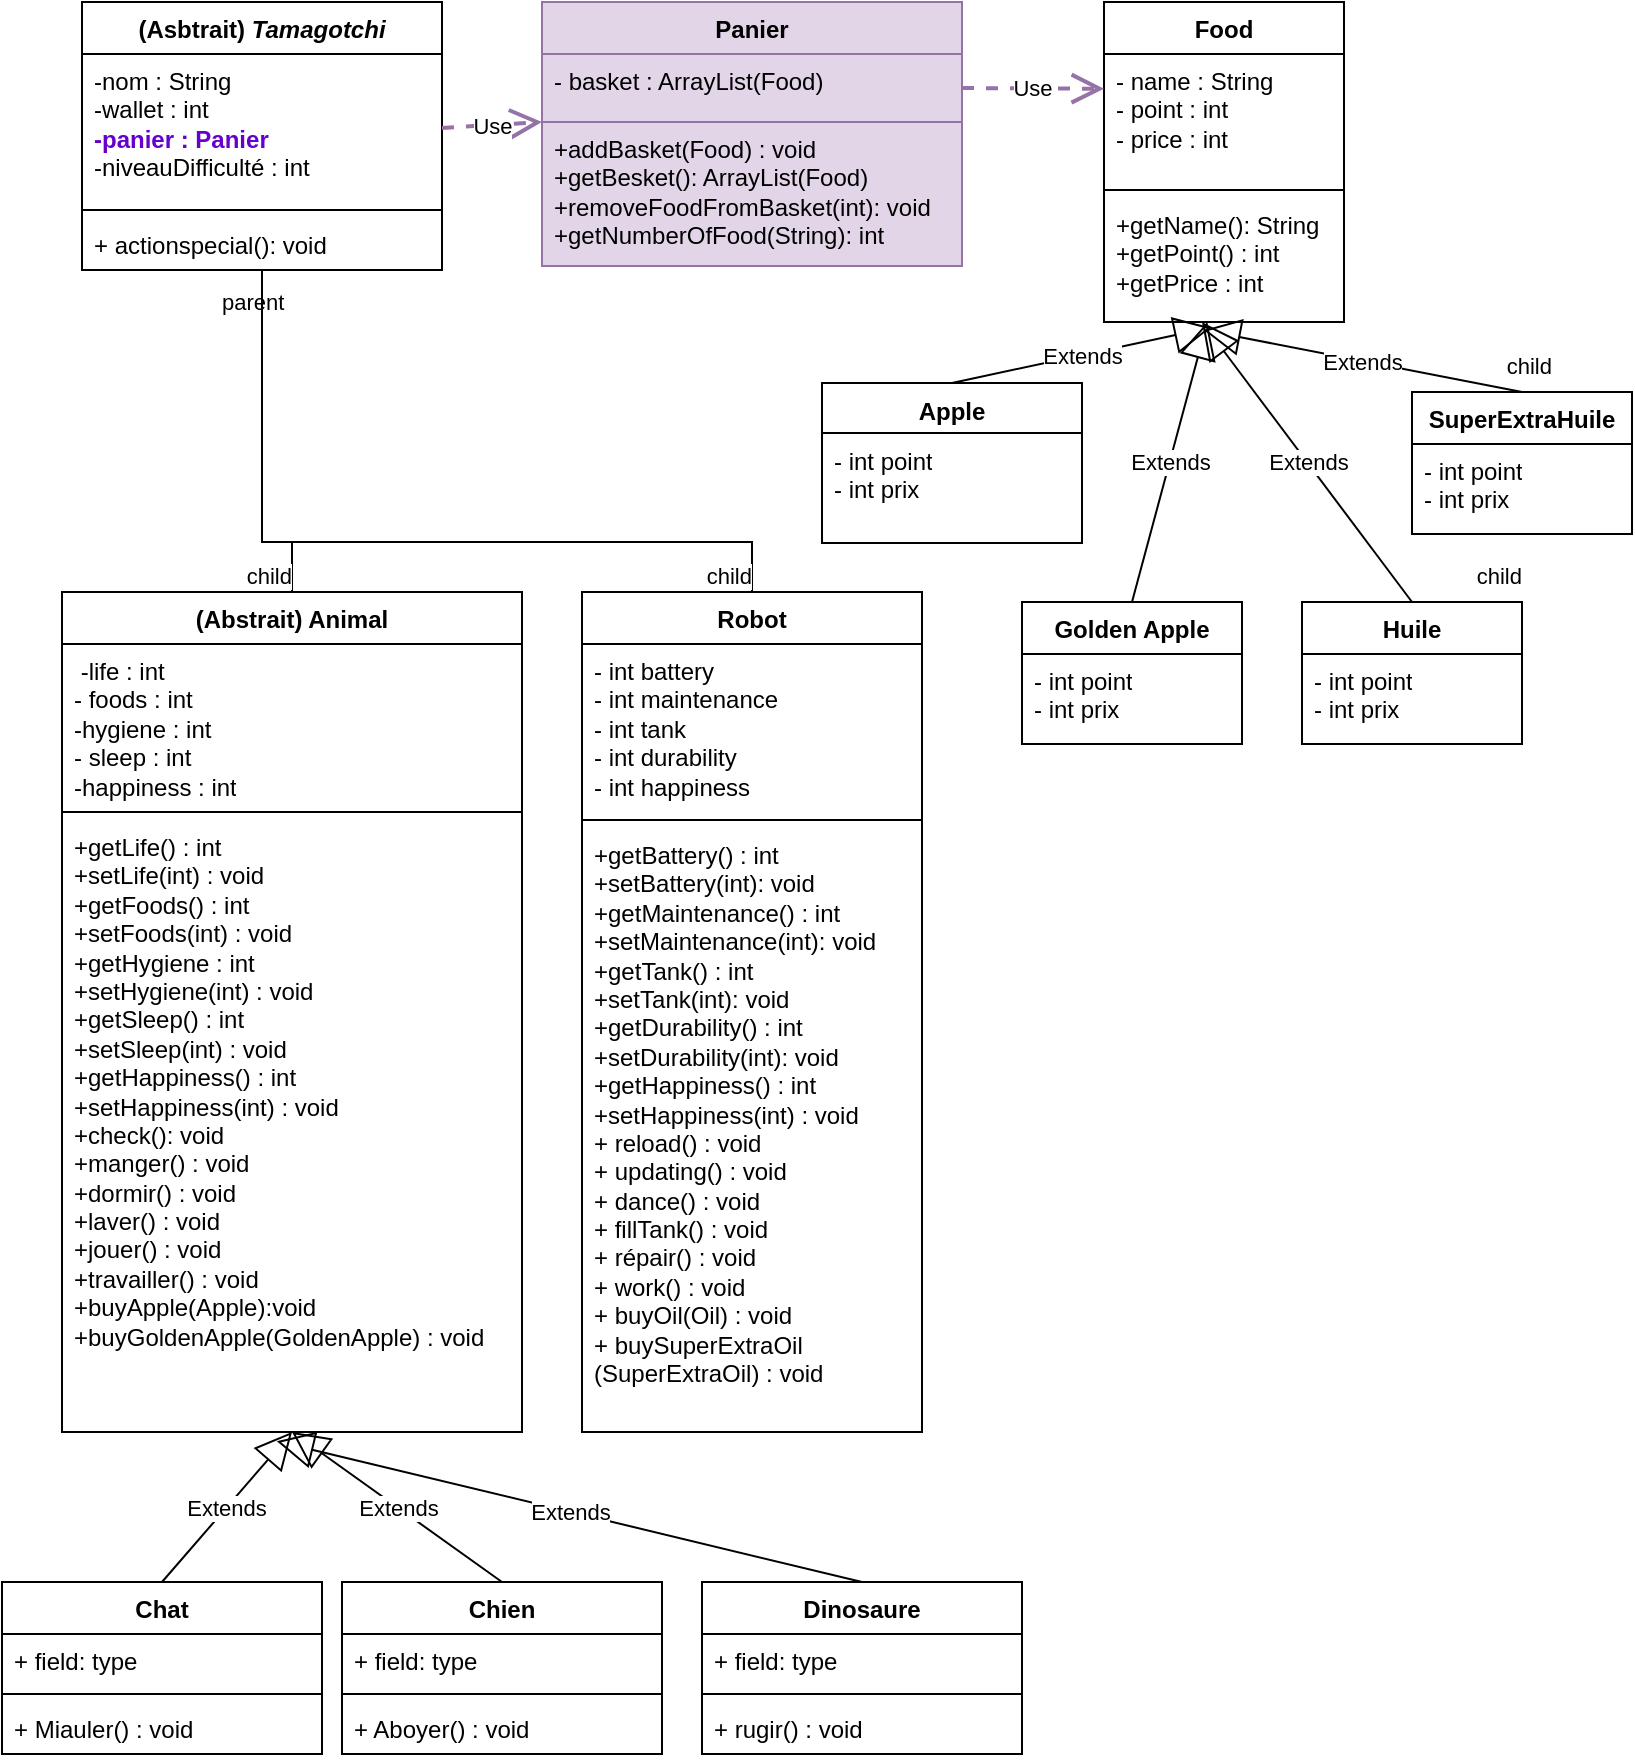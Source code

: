 <mxfile version="22.1.11" type="github">
  <diagram id="AY7ozsb0nTxLQEQO-qp8" name="Page-2">
    <mxGraphModel dx="819" dy="427" grid="1" gridSize="10" guides="1" tooltips="1" connect="1" arrows="1" fold="1" page="1" pageScale="1" pageWidth="827" pageHeight="1169" math="0" shadow="0">
      <root>
        <mxCell id="0" />
        <mxCell id="1" parent="0" />
        <mxCell id="iNTnJNL07J0__oHAqCpz-1" value="(Asbtrait)&amp;nbsp;&lt;i&gt;Tamagotchi&lt;/i&gt;" style="swimlane;fontStyle=1;align=center;verticalAlign=top;childLayout=stackLayout;horizontal=1;startSize=26;horizontalStack=0;resizeParent=1;resizeParentMax=0;resizeLast=0;collapsible=1;marginBottom=0;whiteSpace=wrap;html=1;" parent="1" vertex="1">
          <mxGeometry x="50" y="10" width="180" height="134" as="geometry" />
        </mxCell>
        <mxCell id="iNTnJNL07J0__oHAqCpz-2" value="&lt;div&gt;-nom : String&lt;/div&gt;&lt;div&gt;-wallet : int&lt;/div&gt;&lt;div&gt;&lt;font color=&quot;#6600cc&quot;&gt;&lt;b&gt;-panier : Panier&lt;/b&gt;&lt;/font&gt;&lt;br&gt;&lt;/div&gt;&lt;div&gt;-niveauDifficulté : int&lt;/div&gt;" style="text;strokeColor=none;fillColor=none;align=left;verticalAlign=top;spacingLeft=4;spacingRight=4;overflow=hidden;rotatable=0;points=[[0,0.5],[1,0.5]];portConstraint=eastwest;whiteSpace=wrap;html=1;" parent="iNTnJNL07J0__oHAqCpz-1" vertex="1">
          <mxGeometry y="26" width="180" height="74" as="geometry" />
        </mxCell>
        <mxCell id="iNTnJNL07J0__oHAqCpz-3" value="" style="line;strokeWidth=1;fillColor=none;align=left;verticalAlign=middle;spacingTop=-1;spacingLeft=3;spacingRight=3;rotatable=0;labelPosition=right;points=[];portConstraint=eastwest;strokeColor=inherit;" parent="iNTnJNL07J0__oHAqCpz-1" vertex="1">
          <mxGeometry y="100" width="180" height="8" as="geometry" />
        </mxCell>
        <mxCell id="iNTnJNL07J0__oHAqCpz-4" value="+ actionspecial(): void" style="text;strokeColor=none;fillColor=none;align=left;verticalAlign=top;spacingLeft=4;spacingRight=4;overflow=hidden;rotatable=0;points=[[0,0.5],[1,0.5]];portConstraint=eastwest;whiteSpace=wrap;html=1;" parent="iNTnJNL07J0__oHAqCpz-1" vertex="1">
          <mxGeometry y="108" width="180" height="26" as="geometry" />
        </mxCell>
        <mxCell id="iNTnJNL07J0__oHAqCpz-5" value="Dinosaure" style="swimlane;fontStyle=1;align=center;verticalAlign=top;childLayout=stackLayout;horizontal=1;startSize=26;horizontalStack=0;resizeParent=1;resizeParentMax=0;resizeLast=0;collapsible=1;marginBottom=0;whiteSpace=wrap;html=1;" parent="1" vertex="1">
          <mxGeometry x="360" y="800.0" width="160" height="86" as="geometry" />
        </mxCell>
        <mxCell id="iNTnJNL07J0__oHAqCpz-6" value="+ field: type" style="text;strokeColor=none;fillColor=none;align=left;verticalAlign=top;spacingLeft=4;spacingRight=4;overflow=hidden;rotatable=0;points=[[0,0.5],[1,0.5]];portConstraint=eastwest;whiteSpace=wrap;html=1;" parent="iNTnJNL07J0__oHAqCpz-5" vertex="1">
          <mxGeometry y="26" width="160" height="26" as="geometry" />
        </mxCell>
        <mxCell id="iNTnJNL07J0__oHAqCpz-7" value="" style="line;strokeWidth=1;fillColor=none;align=left;verticalAlign=middle;spacingTop=-1;spacingLeft=3;spacingRight=3;rotatable=0;labelPosition=right;points=[];portConstraint=eastwest;strokeColor=inherit;" parent="iNTnJNL07J0__oHAqCpz-5" vertex="1">
          <mxGeometry y="52" width="160" height="8" as="geometry" />
        </mxCell>
        <mxCell id="iNTnJNL07J0__oHAqCpz-8" value="+ rugir() : void" style="text;strokeColor=none;fillColor=none;align=left;verticalAlign=top;spacingLeft=4;spacingRight=4;overflow=hidden;rotatable=0;points=[[0,0.5],[1,0.5]];portConstraint=eastwest;whiteSpace=wrap;html=1;" parent="iNTnJNL07J0__oHAqCpz-5" vertex="1">
          <mxGeometry y="60" width="160" height="26" as="geometry" />
        </mxCell>
        <mxCell id="iNTnJNL07J0__oHAqCpz-9" value="Robot" style="swimlane;fontStyle=1;align=center;verticalAlign=top;childLayout=stackLayout;horizontal=1;startSize=26;horizontalStack=0;resizeParent=1;resizeParentMax=0;resizeLast=0;collapsible=1;marginBottom=0;whiteSpace=wrap;html=1;" parent="1" vertex="1">
          <mxGeometry x="300" y="305.0" width="170" height="420" as="geometry" />
        </mxCell>
        <mxCell id="iNTnJNL07J0__oHAqCpz-10" value="- int battery&lt;br&gt;- int&amp;nbsp;maintenance&lt;br&gt;- int tank&lt;br&gt;- int durability&lt;br&gt;- int happiness" style="text;strokeColor=none;fillColor=none;align=left;verticalAlign=top;spacingLeft=4;spacingRight=4;overflow=hidden;rotatable=0;points=[[0,0.5],[1,0.5]];portConstraint=eastwest;whiteSpace=wrap;html=1;" parent="iNTnJNL07J0__oHAqCpz-9" vertex="1">
          <mxGeometry y="26" width="170" height="84" as="geometry" />
        </mxCell>
        <mxCell id="iNTnJNL07J0__oHAqCpz-11" value="" style="line;strokeWidth=1;fillColor=none;align=left;verticalAlign=middle;spacingTop=-1;spacingLeft=3;spacingRight=3;rotatable=0;labelPosition=right;points=[];portConstraint=eastwest;strokeColor=inherit;" parent="iNTnJNL07J0__oHAqCpz-9" vertex="1">
          <mxGeometry y="110" width="170" height="8" as="geometry" />
        </mxCell>
        <mxCell id="iNTnJNL07J0__oHAqCpz-12" value="+getBattery() : int&lt;br&gt;+setBattery(int): void&lt;br&gt;+getMaintenance() : int&lt;br style=&quot;border-color: var(--border-color);&quot;&gt;+setMaintenance(int): void&lt;br&gt;+getTank() : int&lt;br style=&quot;border-color: var(--border-color);&quot;&gt;+setTank(int): void&lt;br&gt;+getDurability() : int&lt;br style=&quot;border-color: var(--border-color);&quot;&gt;+setDurability(int): void&lt;br&gt;&lt;div style=&quot;border-color: var(--border-color);&quot;&gt;+getHappiness() : int&lt;br style=&quot;border-color: var(--border-color);&quot;&gt;&lt;/div&gt;+setHappiness(int) : void&lt;br&gt;+ reload() : void&lt;br&gt;&lt;div&gt;+ updating() : void&lt;/div&gt;+ dance() : void&lt;br&gt;+ fillTank() : void&lt;br&gt;+ répair() : void&lt;br&gt;+ work() : void&lt;br&gt;+ buyOil(Oil) : void&lt;br&gt;+ buySuperExtraOil (SuperExtraOil) : void" style="text;strokeColor=none;fillColor=none;align=left;verticalAlign=top;spacingLeft=4;spacingRight=4;overflow=hidden;rotatable=0;points=[[0,0.5],[1,0.5]];portConstraint=eastwest;whiteSpace=wrap;html=1;" parent="iNTnJNL07J0__oHAqCpz-9" vertex="1">
          <mxGeometry y="118" width="170" height="302" as="geometry" />
        </mxCell>
        <mxCell id="iNTnJNL07J0__oHAqCpz-13" value="(Abstrait) Animal" style="swimlane;fontStyle=1;align=center;verticalAlign=top;childLayout=stackLayout;horizontal=1;startSize=26;horizontalStack=0;resizeParent=1;resizeParentMax=0;resizeLast=0;collapsible=1;marginBottom=0;whiteSpace=wrap;html=1;" parent="1" vertex="1">
          <mxGeometry x="40" y="305.0" width="230" height="420" as="geometry" />
        </mxCell>
        <mxCell id="iNTnJNL07J0__oHAqCpz-14" value="&lt;div&gt;&amp;nbsp;-life : int&lt;br&gt;&lt;/div&gt;&lt;div&gt;- foods : int&lt;/div&gt;&lt;div&gt;-hygiene : int&lt;/div&gt;&lt;div&gt;- sleep : int&lt;/div&gt;&lt;div&gt;-happiness : int&lt;br&gt;&lt;/div&gt;&lt;div&gt;&lt;br&gt;&lt;/div&gt;" style="text;strokeColor=none;fillColor=none;align=left;verticalAlign=top;spacingLeft=4;spacingRight=4;overflow=hidden;rotatable=0;points=[[0,0.5],[1,0.5]];portConstraint=eastwest;whiteSpace=wrap;html=1;" parent="iNTnJNL07J0__oHAqCpz-13" vertex="1">
          <mxGeometry y="26" width="230" height="80" as="geometry" />
        </mxCell>
        <mxCell id="iNTnJNL07J0__oHAqCpz-15" value="" style="line;strokeWidth=1;fillColor=none;align=left;verticalAlign=middle;spacingTop=-1;spacingLeft=3;spacingRight=3;rotatable=0;labelPosition=right;points=[];portConstraint=eastwest;strokeColor=inherit;" parent="iNTnJNL07J0__oHAqCpz-13" vertex="1">
          <mxGeometry y="106" width="230" height="8" as="geometry" />
        </mxCell>
        <mxCell id="iNTnJNL07J0__oHAqCpz-16" value="&lt;div&gt;+getLife() : int&lt;br&gt;&lt;/div&gt;&lt;div&gt;+setLife(int) : void&lt;/div&gt;&lt;div&gt;&lt;div&gt;+getFoods() : int&lt;br&gt;&lt;/div&gt;+setFoods(int) : void&lt;/div&gt;&lt;div&gt;&lt;div&gt;+getHygiene : int&lt;br&gt;&lt;/div&gt;+setHygiene(int) : void&lt;/div&gt;&lt;div&gt;&lt;div&gt;+getSleep() : int&lt;br&gt;&lt;/div&gt;+setSleep(int) : void&lt;/div&gt;&lt;div&gt;&lt;div&gt;+getHappiness() : int&lt;br&gt;&lt;/div&gt;+setHappiness(int) : void&lt;/div&gt;&lt;div&gt;+check(): void&lt;br&gt;&lt;/div&gt;&lt;div&gt;+manger() : void&lt;/div&gt;&lt;div&gt;+dormir() : void&lt;/div&gt;&lt;div&gt;+laver() : void&lt;/div&gt;&lt;div&gt;+jouer() : void&lt;/div&gt;&lt;div&gt;+travailler() : void&lt;br&gt;&lt;/div&gt;&lt;div&gt;+buyApple(Apple):void&lt;/div&gt;&lt;div&gt;+buyGoldenApple(GoldenApple) : void&lt;/div&gt;&lt;div&gt;&lt;br&gt;&lt;/div&gt;" style="text;strokeColor=none;fillColor=none;align=left;verticalAlign=top;spacingLeft=4;spacingRight=4;overflow=hidden;rotatable=0;points=[[0,0.5],[1,0.5]];portConstraint=eastwest;whiteSpace=wrap;html=1;" parent="iNTnJNL07J0__oHAqCpz-13" vertex="1">
          <mxGeometry y="114" width="230" height="306" as="geometry" />
        </mxCell>
        <mxCell id="iNTnJNL07J0__oHAqCpz-18" value="" style="endArrow=none;html=1;edgeStyle=orthogonalEdgeStyle;rounded=0;exitX=0.5;exitY=1;exitDx=0;exitDy=0;entryX=0.5;entryY=0;entryDx=0;entryDy=0;" parent="1" source="iNTnJNL07J0__oHAqCpz-1" target="iNTnJNL07J0__oHAqCpz-9" edge="1">
          <mxGeometry relative="1" as="geometry">
            <mxPoint x="411" y="480" as="sourcePoint" />
            <mxPoint x="571" y="480" as="targetPoint" />
            <Array as="points">
              <mxPoint x="140" y="280" />
              <mxPoint x="385" y="280" />
            </Array>
          </mxGeometry>
        </mxCell>
        <mxCell id="iNTnJNL07J0__oHAqCpz-19" value="parent" style="edgeLabel;resizable=0;html=1;align=left;verticalAlign=bottom;" parent="iNTnJNL07J0__oHAqCpz-18" connectable="0" vertex="1">
          <mxGeometry x="-1" relative="1" as="geometry">
            <mxPoint x="-22" y="24" as="offset" />
          </mxGeometry>
        </mxCell>
        <mxCell id="iNTnJNL07J0__oHAqCpz-20" value="child" style="edgeLabel;resizable=0;html=1;align=right;verticalAlign=bottom;" parent="iNTnJNL07J0__oHAqCpz-18" connectable="0" vertex="1">
          <mxGeometry x="1" relative="1" as="geometry" />
        </mxCell>
        <mxCell id="iNTnJNL07J0__oHAqCpz-22" value="" style="endArrow=none;html=1;edgeStyle=orthogonalEdgeStyle;rounded=0;entryX=0.5;entryY=0;entryDx=0;entryDy=0;exitX=0.5;exitY=1.231;exitDx=0;exitDy=0;exitPerimeter=0;" parent="1" source="iNTnJNL07J0__oHAqCpz-4" target="iNTnJNL07J0__oHAqCpz-13" edge="1">
          <mxGeometry relative="1" as="geometry">
            <mxPoint x="381" y="350" as="sourcePoint" />
            <mxPoint x="530.5" y="464" as="targetPoint" />
            <Array as="points">
              <mxPoint x="140" y="280" />
              <mxPoint x="155" y="280" />
            </Array>
          </mxGeometry>
        </mxCell>
        <mxCell id="iNTnJNL07J0__oHAqCpz-24" value="child" style="edgeLabel;resizable=0;html=1;align=right;verticalAlign=bottom;" parent="iNTnJNL07J0__oHAqCpz-22" connectable="0" vertex="1">
          <mxGeometry x="1" relative="1" as="geometry" />
        </mxCell>
        <mxCell id="CEjjNatdGJ-OlO1aCKFO-7" value="Food" style="swimlane;fontStyle=1;align=center;verticalAlign=top;childLayout=stackLayout;horizontal=1;startSize=26;horizontalStack=0;resizeParent=1;resizeParentMax=0;resizeLast=0;collapsible=1;marginBottom=0;whiteSpace=wrap;html=1;" parent="1" vertex="1">
          <mxGeometry x="561" y="10" width="120" height="160" as="geometry" />
        </mxCell>
        <mxCell id="CEjjNatdGJ-OlO1aCKFO-8" value="&lt;div&gt;- name : String&lt;/div&gt;&lt;div&gt;- point : int&lt;/div&gt;&lt;div&gt;- price : int&lt;/div&gt;&lt;div&gt;&lt;br&gt;&lt;/div&gt;" style="text;strokeColor=none;fillColor=none;align=left;verticalAlign=top;spacingLeft=4;spacingRight=4;overflow=hidden;rotatable=0;points=[[0,0.5],[1,0.5]];portConstraint=eastwest;whiteSpace=wrap;html=1;" parent="CEjjNatdGJ-OlO1aCKFO-7" vertex="1">
          <mxGeometry y="26" width="120" height="64" as="geometry" />
        </mxCell>
        <mxCell id="CEjjNatdGJ-OlO1aCKFO-9" value="" style="line;strokeWidth=1;fillColor=none;align=left;verticalAlign=middle;spacingTop=-1;spacingLeft=3;spacingRight=3;rotatable=0;labelPosition=right;points=[];portConstraint=eastwest;strokeColor=inherit;" parent="CEjjNatdGJ-OlO1aCKFO-7" vertex="1">
          <mxGeometry y="90" width="120" height="8" as="geometry" />
        </mxCell>
        <mxCell id="CEjjNatdGJ-OlO1aCKFO-10" value="+getName(): String&lt;br&gt;+getPoint() : int&lt;br&gt;+getPrice : int" style="text;strokeColor=none;fillColor=none;align=left;verticalAlign=top;spacingLeft=4;spacingRight=4;overflow=hidden;rotatable=0;points=[[0,0.5],[1,0.5]];portConstraint=eastwest;whiteSpace=wrap;html=1;" parent="CEjjNatdGJ-OlO1aCKFO-7" vertex="1">
          <mxGeometry y="98" width="120" height="62" as="geometry" />
        </mxCell>
        <mxCell id="ASStj21WZhXskgtz9LRV-4" value="Use" style="endArrow=open;endSize=12;dashed=1;html=1;rounded=0;exitX=1;exitY=0.5;exitDx=0;exitDy=0;entryX=0;entryY=1;entryDx=0;entryDy=0;entryPerimeter=0;fillColor=#e1d5e7;strokeColor=#9673a6;strokeWidth=2;" parent="1" source="iNTnJNL07J0__oHAqCpz-2" target="9IzJ909Mdul8Qvxwqwon-3" edge="1">
          <mxGeometry width="160" relative="1" as="geometry">
            <mxPoint x="381" y="125.5" as="sourcePoint" />
            <mxPoint x="541" y="125.5" as="targetPoint" />
          </mxGeometry>
        </mxCell>
        <mxCell id="sQ2lsA5SrDhZzwlBG9KV-1" value="Apple" style="swimlane;fontStyle=1;align=center;verticalAlign=top;childLayout=stackLayout;horizontal=1;startSize=25;horizontalStack=0;resizeParent=1;resizeParentMax=0;resizeLast=0;collapsible=1;marginBottom=0;whiteSpace=wrap;html=1;" parent="1" vertex="1">
          <mxGeometry x="420" y="200.5" width="130" height="80" as="geometry" />
        </mxCell>
        <mxCell id="U9jXz20Q9tP8qIRhCo3V-4" value="- int point&lt;br&gt;- int&amp;nbsp;prix" style="text;strokeColor=none;fillColor=none;align=left;verticalAlign=top;spacingLeft=4;spacingRight=4;overflow=hidden;rotatable=0;points=[[0,0.5],[1,0.5]];portConstraint=eastwest;whiteSpace=wrap;html=1;" parent="sQ2lsA5SrDhZzwlBG9KV-1" vertex="1">
          <mxGeometry y="25" width="130" height="55" as="geometry" />
        </mxCell>
        <mxCell id="sQ2lsA5SrDhZzwlBG9KV-5" value="Golden Apple" style="swimlane;fontStyle=1;align=center;verticalAlign=top;childLayout=stackLayout;horizontal=1;startSize=26;horizontalStack=0;resizeParent=1;resizeParentMax=0;resizeLast=0;collapsible=1;marginBottom=0;whiteSpace=wrap;html=1;" parent="1" vertex="1">
          <mxGeometry x="520" y="310" width="110" height="71" as="geometry" />
        </mxCell>
        <mxCell id="U9jXz20Q9tP8qIRhCo3V-11" value="- int point&lt;br&gt;- int&amp;nbsp;prix" style="text;strokeColor=none;fillColor=none;align=left;verticalAlign=top;spacingLeft=4;spacingRight=4;overflow=hidden;rotatable=0;points=[[0,0.5],[1,0.5]];portConstraint=eastwest;whiteSpace=wrap;html=1;" parent="sQ2lsA5SrDhZzwlBG9KV-5" vertex="1">
          <mxGeometry y="26" width="110" height="45" as="geometry" />
        </mxCell>
        <mxCell id="qF5ad3Vx4evk81rrMBcD-9" value="Huile" style="swimlane;fontStyle=1;align=center;verticalAlign=top;childLayout=stackLayout;horizontal=1;startSize=26;horizontalStack=0;resizeParent=1;resizeParentMax=0;resizeLast=0;collapsible=1;marginBottom=0;whiteSpace=wrap;html=1;" parent="1" vertex="1">
          <mxGeometry x="660" y="310" width="110" height="71" as="geometry" />
        </mxCell>
        <mxCell id="U9jXz20Q9tP8qIRhCo3V-13" value="- int point&lt;br&gt;- int&amp;nbsp;prix" style="text;strokeColor=none;fillColor=none;align=left;verticalAlign=top;spacingLeft=4;spacingRight=4;overflow=hidden;rotatable=0;points=[[0,0.5],[1,0.5]];portConstraint=eastwest;whiteSpace=wrap;html=1;" parent="qF5ad3Vx4evk81rrMBcD-9" vertex="1">
          <mxGeometry y="26" width="110" height="45" as="geometry" />
        </mxCell>
        <mxCell id="qF5ad3Vx4evk81rrMBcD-11" value="SuperExtraHuile" style="swimlane;fontStyle=1;align=center;verticalAlign=top;childLayout=stackLayout;horizontal=1;startSize=26;horizontalStack=0;resizeParent=1;resizeParentMax=0;resizeLast=0;collapsible=1;marginBottom=0;whiteSpace=wrap;html=1;" parent="1" vertex="1">
          <mxGeometry x="715" y="205" width="110" height="71" as="geometry" />
        </mxCell>
        <mxCell id="U9jXz20Q9tP8qIRhCo3V-12" value="- int point&lt;br&gt;- int&amp;nbsp;prix" style="text;strokeColor=none;fillColor=none;align=left;verticalAlign=top;spacingLeft=4;spacingRight=4;overflow=hidden;rotatable=0;points=[[0,0.5],[1,0.5]];portConstraint=eastwest;whiteSpace=wrap;html=1;" parent="qF5ad3Vx4evk81rrMBcD-11" vertex="1">
          <mxGeometry y="26" width="110" height="45" as="geometry" />
        </mxCell>
        <mxCell id="qF5ad3Vx4evk81rrMBcD-21" value="child" style="edgeLabel;resizable=0;html=1;align=right;verticalAlign=bottom;" parent="1" connectable="0" vertex="1">
          <mxGeometry x="770" y="305" as="geometry" />
        </mxCell>
        <mxCell id="qF5ad3Vx4evk81rrMBcD-22" value="child" style="edgeLabel;resizable=0;html=1;align=right;verticalAlign=bottom;" parent="1" connectable="0" vertex="1">
          <mxGeometry x="785" y="200" as="geometry" />
        </mxCell>
        <mxCell id="qF5ad3Vx4evk81rrMBcD-23" value="Chien" style="swimlane;fontStyle=1;align=center;verticalAlign=top;childLayout=stackLayout;horizontal=1;startSize=26;horizontalStack=0;resizeParent=1;resizeParentMax=0;resizeLast=0;collapsible=1;marginBottom=0;whiteSpace=wrap;html=1;" parent="1" vertex="1">
          <mxGeometry x="180" y="800.0" width="160" height="86" as="geometry" />
        </mxCell>
        <mxCell id="qF5ad3Vx4evk81rrMBcD-24" value="+ field: type" style="text;strokeColor=none;fillColor=none;align=left;verticalAlign=top;spacingLeft=4;spacingRight=4;overflow=hidden;rotatable=0;points=[[0,0.5],[1,0.5]];portConstraint=eastwest;whiteSpace=wrap;html=1;" parent="qF5ad3Vx4evk81rrMBcD-23" vertex="1">
          <mxGeometry y="26" width="160" height="26" as="geometry" />
        </mxCell>
        <mxCell id="qF5ad3Vx4evk81rrMBcD-25" value="" style="line;strokeWidth=1;fillColor=none;align=left;verticalAlign=middle;spacingTop=-1;spacingLeft=3;spacingRight=3;rotatable=0;labelPosition=right;points=[];portConstraint=eastwest;strokeColor=inherit;" parent="qF5ad3Vx4evk81rrMBcD-23" vertex="1">
          <mxGeometry y="52" width="160" height="8" as="geometry" />
        </mxCell>
        <mxCell id="qF5ad3Vx4evk81rrMBcD-26" value="+ Aboyer() : void" style="text;strokeColor=none;fillColor=none;align=left;verticalAlign=top;spacingLeft=4;spacingRight=4;overflow=hidden;rotatable=0;points=[[0,0.5],[1,0.5]];portConstraint=eastwest;whiteSpace=wrap;html=1;" parent="qF5ad3Vx4evk81rrMBcD-23" vertex="1">
          <mxGeometry y="60" width="160" height="26" as="geometry" />
        </mxCell>
        <mxCell id="qF5ad3Vx4evk81rrMBcD-27" value="Chat" style="swimlane;fontStyle=1;align=center;verticalAlign=top;childLayout=stackLayout;horizontal=1;startSize=26;horizontalStack=0;resizeParent=1;resizeParentMax=0;resizeLast=0;collapsible=1;marginBottom=0;whiteSpace=wrap;html=1;" parent="1" vertex="1">
          <mxGeometry x="10" y="800.0" width="160" height="86" as="geometry" />
        </mxCell>
        <mxCell id="qF5ad3Vx4evk81rrMBcD-28" value="+ field: type" style="text;strokeColor=none;fillColor=none;align=left;verticalAlign=top;spacingLeft=4;spacingRight=4;overflow=hidden;rotatable=0;points=[[0,0.5],[1,0.5]];portConstraint=eastwest;whiteSpace=wrap;html=1;" parent="qF5ad3Vx4evk81rrMBcD-27" vertex="1">
          <mxGeometry y="26" width="160" height="26" as="geometry" />
        </mxCell>
        <mxCell id="qF5ad3Vx4evk81rrMBcD-29" value="" style="line;strokeWidth=1;fillColor=none;align=left;verticalAlign=middle;spacingTop=-1;spacingLeft=3;spacingRight=3;rotatable=0;labelPosition=right;points=[];portConstraint=eastwest;strokeColor=inherit;" parent="qF5ad3Vx4evk81rrMBcD-27" vertex="1">
          <mxGeometry y="52" width="160" height="8" as="geometry" />
        </mxCell>
        <mxCell id="qF5ad3Vx4evk81rrMBcD-30" value="+ Miauler() : void" style="text;strokeColor=none;fillColor=none;align=left;verticalAlign=top;spacingLeft=4;spacingRight=4;overflow=hidden;rotatable=0;points=[[0,0.5],[1,0.5]];portConstraint=eastwest;whiteSpace=wrap;html=1;" parent="qF5ad3Vx4evk81rrMBcD-27" vertex="1">
          <mxGeometry y="60" width="160" height="26" as="geometry" />
        </mxCell>
        <mxCell id="hZsnkpwCr5hex5O26peP-8" value="Extends" style="endArrow=block;endSize=16;endFill=0;html=1;rounded=0;entryX=0.5;entryY=1;entryDx=0;entryDy=0;exitX=0.5;exitY=0;exitDx=0;exitDy=0;" parent="1" source="qF5ad3Vx4evk81rrMBcD-27" target="iNTnJNL07J0__oHAqCpz-13" edge="1">
          <mxGeometry width="160" relative="1" as="geometry">
            <mxPoint x="101" y="850" as="sourcePoint" />
            <mxPoint x="781" y="550.46" as="targetPoint" />
          </mxGeometry>
        </mxCell>
        <mxCell id="hZsnkpwCr5hex5O26peP-9" value="Extends" style="endArrow=block;endSize=16;endFill=0;html=1;rounded=0;exitX=0.5;exitY=0;exitDx=0;exitDy=0;entryX=0.5;entryY=1;entryDx=0;entryDy=0;" parent="1" source="qF5ad3Vx4evk81rrMBcD-23" target="iNTnJNL07J0__oHAqCpz-13" edge="1">
          <mxGeometry width="160" relative="1" as="geometry">
            <mxPoint x="425" y="780.46" as="sourcePoint" />
            <mxPoint x="310" y="510.46" as="targetPoint" />
          </mxGeometry>
        </mxCell>
        <mxCell id="hZsnkpwCr5hex5O26peP-10" value="Extends" style="endArrow=block;endSize=16;endFill=0;html=1;rounded=0;exitX=0.5;exitY=0;exitDx=0;exitDy=0;entryX=0.467;entryY=1.015;entryDx=0;entryDy=0;entryPerimeter=0;" parent="1" source="iNTnJNL07J0__oHAqCpz-5" target="iNTnJNL07J0__oHAqCpz-16" edge="1">
          <mxGeometry width="160" relative="1" as="geometry">
            <mxPoint x="505" y="850.46" as="sourcePoint" />
            <mxPoint x="341" y="500.46" as="targetPoint" />
          </mxGeometry>
        </mxCell>
        <mxCell id="9IzJ909Mdul8Qvxwqwon-2" value="Panier" style="swimlane;fontStyle=1;align=center;verticalAlign=top;childLayout=stackLayout;horizontal=1;startSize=26;horizontalStack=0;resizeParent=1;resizeParentMax=0;resizeLast=0;collapsible=1;marginBottom=0;whiteSpace=wrap;html=1;fillColor=#e1d5e7;strokeColor=#9673a6;" parent="1" vertex="1">
          <mxGeometry x="280" y="10" width="210" height="132" as="geometry" />
        </mxCell>
        <mxCell id="9IzJ909Mdul8Qvxwqwon-3" value="- basket : ArrayList(Food)" style="text;strokeColor=#9673a6;fillColor=#e1d5e7;align=left;verticalAlign=top;spacingLeft=4;spacingRight=4;overflow=hidden;rotatable=0;points=[[0,0.5],[1,0.5]];portConstraint=eastwest;whiteSpace=wrap;html=1;" parent="9IzJ909Mdul8Qvxwqwon-2" vertex="1">
          <mxGeometry y="26" width="210" height="34" as="geometry" />
        </mxCell>
        <mxCell id="9IzJ909Mdul8Qvxwqwon-5" value="+addBasket(Food) : void&lt;br&gt;+getBesket(): ArrayList(Food)&lt;br&gt;+removeFoodFromBasket(int): void&lt;br&gt;+getNumberOfFood(String): int" style="text;strokeColor=#9673a6;fillColor=#e1d5e7;align=left;verticalAlign=top;spacingLeft=4;spacingRight=4;overflow=hidden;rotatable=0;points=[[0,0.5],[1,0.5]];portConstraint=eastwest;whiteSpace=wrap;html=1;" parent="9IzJ909Mdul8Qvxwqwon-2" vertex="1">
          <mxGeometry y="60" width="210" height="72" as="geometry" />
        </mxCell>
        <mxCell id="esnfLD_4XxiOpXPfGovc-1" value="Use" style="endArrow=open;endSize=12;dashed=1;html=1;rounded=0;entryX=0;entryY=0.272;entryDx=0;entryDy=0;exitX=1;exitY=0.5;exitDx=0;exitDy=0;entryPerimeter=0;strokeWidth=2;fillColor=#e1d5e7;strokeColor=#9673a6;" parent="1" source="9IzJ909Mdul8Qvxwqwon-3" target="CEjjNatdGJ-OlO1aCKFO-8" edge="1">
          <mxGeometry width="160" relative="1" as="geometry">
            <mxPoint x="500" y="94" as="sourcePoint" />
            <mxPoint x="590" y="104" as="targetPoint" />
          </mxGeometry>
        </mxCell>
        <mxCell id="3zSIcsN3Unxwdhw6vc2h-4" value="Extends" style="endArrow=block;endSize=16;endFill=0;html=1;rounded=0;entryX=0.446;entryY=1.044;entryDx=0;entryDy=0;exitX=0.5;exitY=0;exitDx=0;exitDy=0;entryPerimeter=0;" parent="1" source="sQ2lsA5SrDhZzwlBG9KV-1" target="CEjjNatdGJ-OlO1aCKFO-10" edge="1">
          <mxGeometry width="160" relative="1" as="geometry">
            <mxPoint x="565" y="565" as="sourcePoint" />
            <mxPoint x="630" y="490" as="targetPoint" />
          </mxGeometry>
        </mxCell>
        <mxCell id="3zSIcsN3Unxwdhw6vc2h-5" value="Extends" style="endArrow=block;endSize=16;endFill=0;html=1;rounded=0;exitX=0.5;exitY=0;exitDx=0;exitDy=0;" parent="1" source="sQ2lsA5SrDhZzwlBG9KV-5" target="CEjjNatdGJ-OlO1aCKFO-10" edge="1">
          <mxGeometry width="160" relative="1" as="geometry">
            <mxPoint x="660" y="535" as="sourcePoint" />
            <mxPoint x="725" y="460" as="targetPoint" />
          </mxGeometry>
        </mxCell>
        <mxCell id="3zSIcsN3Unxwdhw6vc2h-6" value="Extends" style="endArrow=block;endSize=16;endFill=0;html=1;rounded=0;exitX=0.5;exitY=0;exitDx=0;exitDy=0;" parent="1" source="qF5ad3Vx4evk81rrMBcD-9" edge="1">
          <mxGeometry width="160" relative="1" as="geometry">
            <mxPoint x="595" y="660" as="sourcePoint" />
            <mxPoint x="610" y="170" as="targetPoint" />
          </mxGeometry>
        </mxCell>
        <mxCell id="3zSIcsN3Unxwdhw6vc2h-7" value="Extends" style="endArrow=block;endSize=16;endFill=0;html=1;rounded=0;entryX=0.415;entryY=1.065;entryDx=0;entryDy=0;exitX=0.5;exitY=0;exitDx=0;exitDy=0;entryPerimeter=0;" parent="1" source="qF5ad3Vx4evk81rrMBcD-11" target="CEjjNatdGJ-OlO1aCKFO-10" edge="1">
          <mxGeometry width="160" relative="1" as="geometry">
            <mxPoint x="130" y="840" as="sourcePoint" />
            <mxPoint x="195" y="765" as="targetPoint" />
          </mxGeometry>
        </mxCell>
      </root>
    </mxGraphModel>
  </diagram>
</mxfile>
